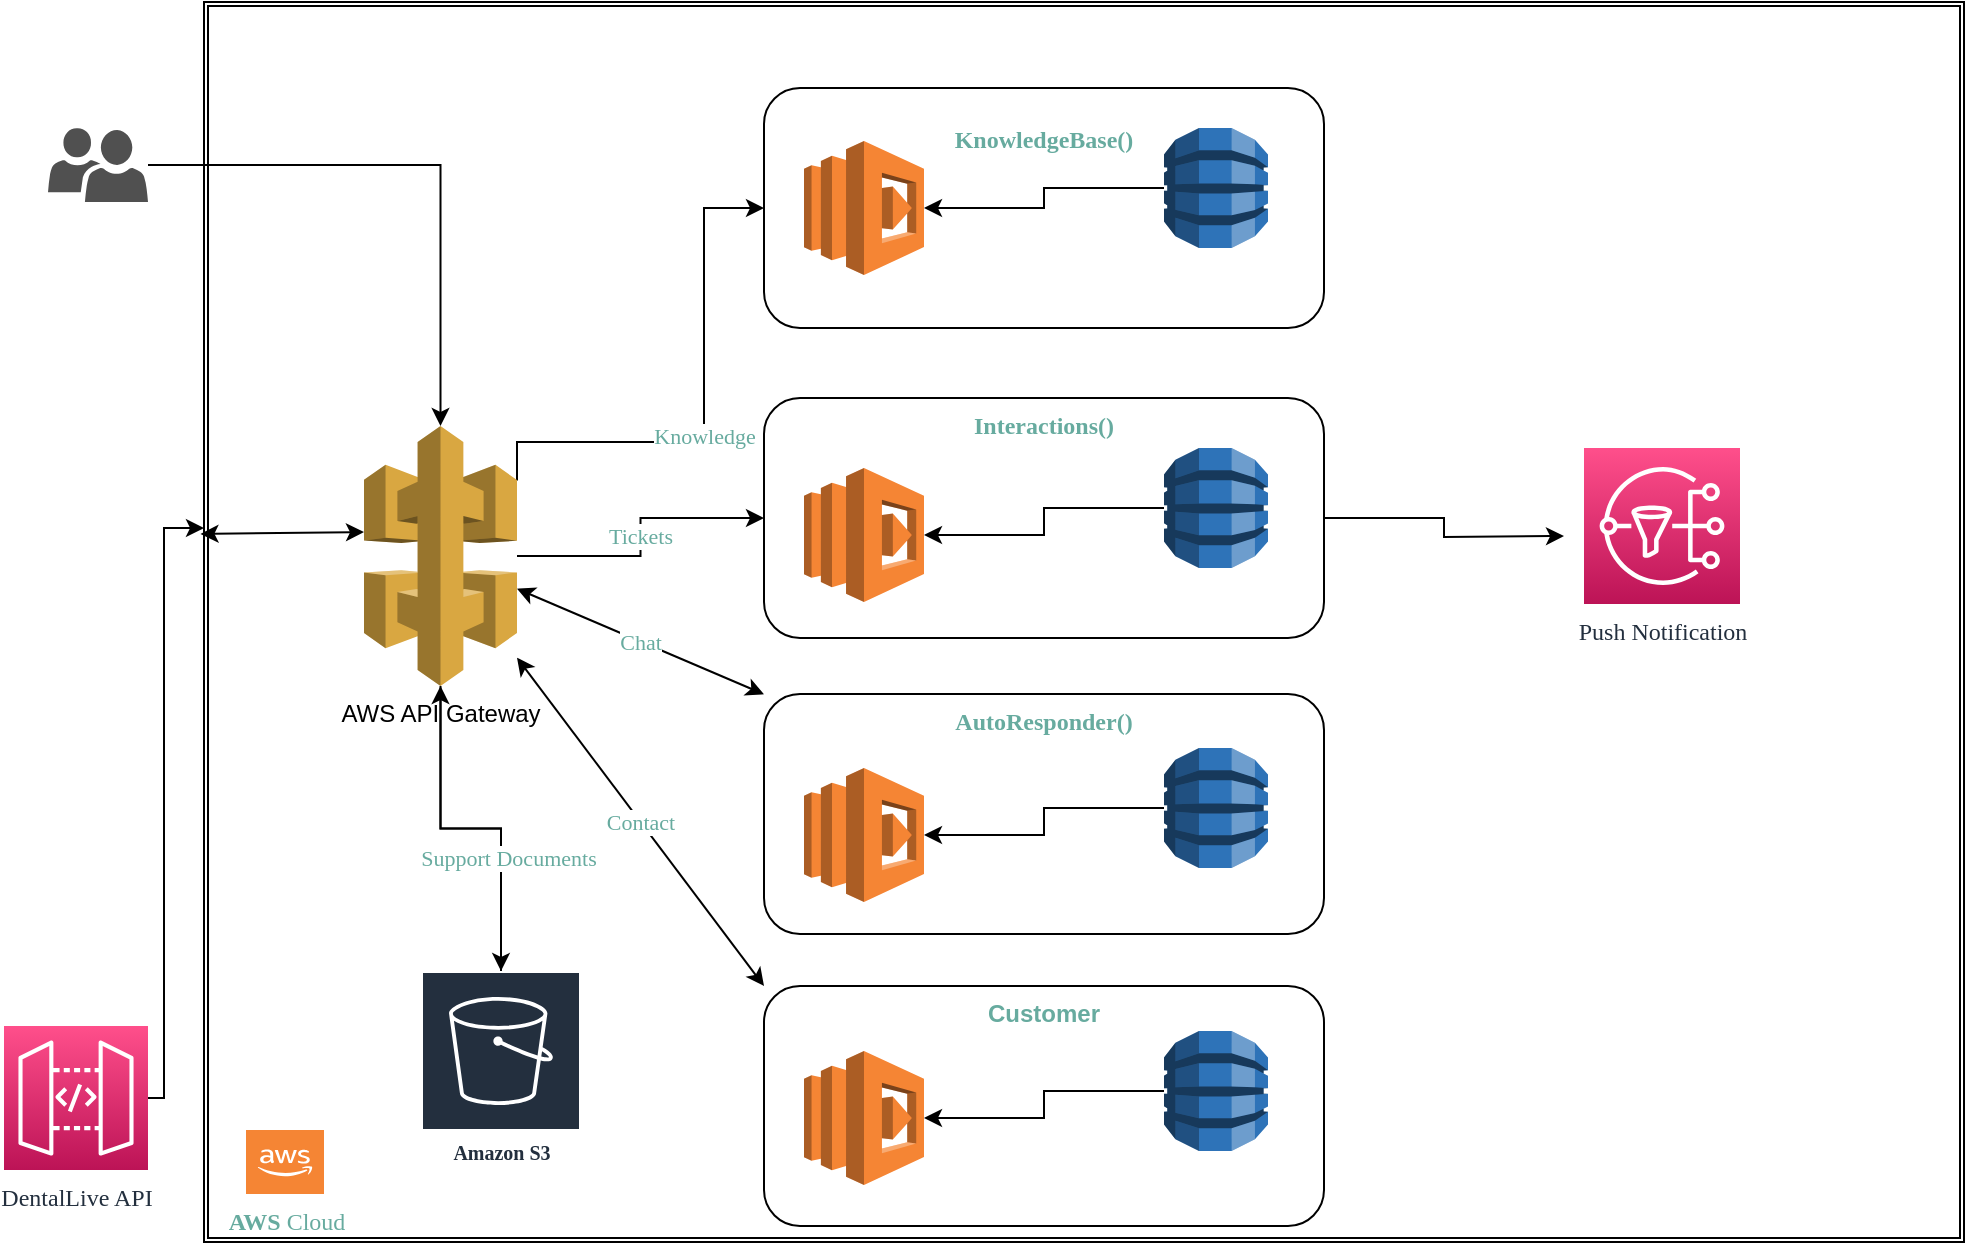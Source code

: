 <mxfile version="17.1.3" type="github">
  <diagram name="Page-1" id="822b0af5-4adb-64df-f703-e8dfc1f81529">
    <mxGraphModel dx="1364" dy="764" grid="1" gridSize="10" guides="1" tooltips="1" connect="1" arrows="1" fold="1" page="1" pageScale="1" pageWidth="1100" pageHeight="850" background="none" math="0" shadow="0">
      <root>
        <mxCell id="0" />
        <mxCell id="1" parent="0" />
        <mxCell id="rGzQgmq4WYCCHyZuW4Cq-5" value="" style="shape=ext;double=1;rounded=0;whiteSpace=wrap;html=1;" vertex="1" parent="1">
          <mxGeometry x="120" y="67" width="880" height="620" as="geometry" />
        </mxCell>
        <mxCell id="rGzQgmq4WYCCHyZuW4Cq-6" value="&lt;p&gt;&lt;font color=&quot;#67AB9F&quot;&gt;&lt;b&gt;&lt;font face=&quot;Verdana&quot;&gt;KnowledgeBase()&lt;/font&gt;&lt;/b&gt;&lt;/font&gt;&lt;/p&gt;" style="rounded=1;whiteSpace=wrap;html=1;align=center;verticalAlign=top;" vertex="1" parent="1">
          <mxGeometry x="400" y="110" width="280" height="120" as="geometry" />
        </mxCell>
        <mxCell id="rGzQgmq4WYCCHyZuW4Cq-57" style="edgeStyle=orthogonalEdgeStyle;rounded=0;orthogonalLoop=1;jettySize=auto;html=1;fontFamily=Verdana;fontColor=#67AB9F;" edge="1" parent="1" source="rGzQgmq4WYCCHyZuW4Cq-7">
          <mxGeometry relative="1" as="geometry">
            <mxPoint x="800" y="334" as="targetPoint" />
          </mxGeometry>
        </mxCell>
        <mxCell id="rGzQgmq4WYCCHyZuW4Cq-7" value="&lt;font color=&quot;#67AB9F&quot;&gt;&lt;b&gt;&lt;font face=&quot;Verdana&quot;&gt;Interactions()&lt;/font&gt;&lt;/b&gt;&lt;/font&gt;" style="rounded=1;whiteSpace=wrap;html=1;verticalAlign=top;" vertex="1" parent="1">
          <mxGeometry x="400" y="265" width="280" height="120" as="geometry" />
        </mxCell>
        <mxCell id="rGzQgmq4WYCCHyZuW4Cq-8" value="&lt;div&gt;&lt;font color=&quot;#67AB9F&quot;&gt;&lt;b&gt;&lt;font face=&quot;Verdana&quot;&gt;AutoResponder()&lt;/font&gt;&lt;/b&gt;&lt;/font&gt;&lt;/div&gt;&lt;div&gt;&lt;font color=&quot;#67AB9F&quot;&gt;&lt;b&gt;&lt;font face=&quot;Verdana&quot;&gt;&lt;br&gt;&lt;/font&gt;&lt;/b&gt;&lt;/font&gt;&lt;/div&gt;" style="rounded=1;whiteSpace=wrap;html=1;verticalAlign=top;" vertex="1" parent="1">
          <mxGeometry x="400" y="413" width="280" height="120" as="geometry" />
        </mxCell>
        <mxCell id="rGzQgmq4WYCCHyZuW4Cq-25" style="edgeStyle=orthogonalEdgeStyle;rounded=0;orthogonalLoop=1;jettySize=auto;html=1;exitX=1;exitY=0.21;exitDx=0;exitDy=0;exitPerimeter=0;entryX=0;entryY=0.5;entryDx=0;entryDy=0;fontFamily=Verdana;fontColor=#67AB9F;" edge="1" parent="1" source="rGzQgmq4WYCCHyZuW4Cq-10" target="rGzQgmq4WYCCHyZuW4Cq-6">
          <mxGeometry relative="1" as="geometry">
            <Array as="points">
              <mxPoint x="370" y="287" />
              <mxPoint x="370" y="170" />
            </Array>
          </mxGeometry>
        </mxCell>
        <mxCell id="rGzQgmq4WYCCHyZuW4Cq-26" value="Knowledge" style="edgeLabel;html=1;align=center;verticalAlign=middle;resizable=0;points=[];fontFamily=Verdana;fontColor=#67AB9F;" vertex="1" connectable="0" parent="rGzQgmq4WYCCHyZuW4Cq-25">
          <mxGeometry x="-0.105" relative="1" as="geometry">
            <mxPoint as="offset" />
          </mxGeometry>
        </mxCell>
        <mxCell id="rGzQgmq4WYCCHyZuW4Cq-27" value="Tickets" style="edgeStyle=orthogonalEdgeStyle;rounded=0;orthogonalLoop=1;jettySize=auto;html=1;entryX=0;entryY=0.5;entryDx=0;entryDy=0;fontFamily=Verdana;fontColor=#67AB9F;" edge="1" parent="1" source="rGzQgmq4WYCCHyZuW4Cq-10" target="rGzQgmq4WYCCHyZuW4Cq-7">
          <mxGeometry relative="1" as="geometry" />
        </mxCell>
        <mxCell id="rGzQgmq4WYCCHyZuW4Cq-34" style="edgeStyle=orthogonalEdgeStyle;rounded=0;orthogonalLoop=1;jettySize=auto;html=1;fontFamily=Verdana;fontColor=#67AB9F;" edge="1" parent="1" source="rGzQgmq4WYCCHyZuW4Cq-10" target="rGzQgmq4WYCCHyZuW4Cq-33">
          <mxGeometry relative="1" as="geometry" />
        </mxCell>
        <mxCell id="rGzQgmq4WYCCHyZuW4Cq-10" value="&lt;div&gt;AWS API Gateway&lt;/div&gt;&lt;div&gt;&lt;br&gt;&lt;/div&gt;" style="outlineConnect=0;dashed=0;verticalLabelPosition=bottom;verticalAlign=top;align=center;html=1;shape=mxgraph.aws3.api_gateway;fillColor=#D9A741;gradientColor=none;" vertex="1" parent="1">
          <mxGeometry x="200" y="279" width="76.5" height="130" as="geometry" />
        </mxCell>
        <mxCell id="rGzQgmq4WYCCHyZuW4Cq-11" value="" style="outlineConnect=0;dashed=0;verticalLabelPosition=bottom;verticalAlign=top;align=center;html=1;shape=mxgraph.aws3.lambda;fillColor=#F58534;gradientColor=none;" vertex="1" parent="1">
          <mxGeometry x="420" y="136.5" width="60" height="67" as="geometry" />
        </mxCell>
        <mxCell id="rGzQgmq4WYCCHyZuW4Cq-12" value="" style="outlineConnect=0;dashed=0;verticalLabelPosition=bottom;verticalAlign=top;align=center;html=1;shape=mxgraph.aws3.lambda;fillColor=#F58534;gradientColor=none;" vertex="1" parent="1">
          <mxGeometry x="420" y="300" width="60" height="67" as="geometry" />
        </mxCell>
        <mxCell id="rGzQgmq4WYCCHyZuW4Cq-13" value="" style="outlineConnect=0;dashed=0;verticalLabelPosition=bottom;verticalAlign=top;align=center;html=1;shape=mxgraph.aws3.lambda;fillColor=#F58534;gradientColor=none;" vertex="1" parent="1">
          <mxGeometry x="420" y="450" width="60" height="67" as="geometry" />
        </mxCell>
        <mxCell id="rGzQgmq4WYCCHyZuW4Cq-15" value="" style="edgeStyle=orthogonalEdgeStyle;rounded=0;orthogonalLoop=1;jettySize=auto;html=1;" edge="1" parent="1" source="rGzQgmq4WYCCHyZuW4Cq-14" target="rGzQgmq4WYCCHyZuW4Cq-11">
          <mxGeometry relative="1" as="geometry" />
        </mxCell>
        <mxCell id="rGzQgmq4WYCCHyZuW4Cq-14" value="" style="outlineConnect=0;dashed=0;verticalLabelPosition=bottom;verticalAlign=top;align=center;html=1;shape=mxgraph.aws3.dynamo_db;fillColor=#2E73B8;gradientColor=none;" vertex="1" parent="1">
          <mxGeometry x="600" y="130" width="52" height="60" as="geometry" />
        </mxCell>
        <mxCell id="rGzQgmq4WYCCHyZuW4Cq-18" style="edgeStyle=orthogonalEdgeStyle;rounded=0;orthogonalLoop=1;jettySize=auto;html=1;" edge="1" parent="1" source="rGzQgmq4WYCCHyZuW4Cq-16" target="rGzQgmq4WYCCHyZuW4Cq-12">
          <mxGeometry relative="1" as="geometry" />
        </mxCell>
        <mxCell id="rGzQgmq4WYCCHyZuW4Cq-16" value="" style="outlineConnect=0;dashed=0;verticalLabelPosition=bottom;verticalAlign=top;align=center;html=1;shape=mxgraph.aws3.dynamo_db;fillColor=#2E73B8;gradientColor=none;" vertex="1" parent="1">
          <mxGeometry x="600" y="290" width="52" height="60" as="geometry" />
        </mxCell>
        <mxCell id="rGzQgmq4WYCCHyZuW4Cq-20" style="edgeStyle=orthogonalEdgeStyle;rounded=0;orthogonalLoop=1;jettySize=auto;html=1;entryX=1;entryY=0.5;entryDx=0;entryDy=0;entryPerimeter=0;" edge="1" parent="1" source="rGzQgmq4WYCCHyZuW4Cq-19" target="rGzQgmq4WYCCHyZuW4Cq-13">
          <mxGeometry relative="1" as="geometry" />
        </mxCell>
        <mxCell id="rGzQgmq4WYCCHyZuW4Cq-19" value="" style="outlineConnect=0;dashed=0;verticalLabelPosition=bottom;verticalAlign=top;align=center;html=1;shape=mxgraph.aws3.dynamo_db;fillColor=#2E73B8;gradientColor=none;" vertex="1" parent="1">
          <mxGeometry x="600" y="440" width="52" height="60" as="geometry" />
        </mxCell>
        <mxCell id="rGzQgmq4WYCCHyZuW4Cq-22" style="edgeStyle=orthogonalEdgeStyle;rounded=0;orthogonalLoop=1;jettySize=auto;html=1;fontFamily=Verdana;fontColor=#67AB9F;" edge="1" parent="1" source="rGzQgmq4WYCCHyZuW4Cq-21" target="rGzQgmq4WYCCHyZuW4Cq-10">
          <mxGeometry relative="1" as="geometry" />
        </mxCell>
        <mxCell id="rGzQgmq4WYCCHyZuW4Cq-21" value="" style="sketch=0;pointerEvents=1;shadow=0;dashed=0;html=1;strokeColor=none;labelPosition=center;verticalLabelPosition=bottom;verticalAlign=top;align=center;fillColor=#505050;shape=mxgraph.mscae.intune.user_group;fontFamily=Verdana;fontColor=#67AB9F;" vertex="1" parent="1">
          <mxGeometry x="42" y="130" width="50" height="37" as="geometry" />
        </mxCell>
        <mxCell id="rGzQgmq4WYCCHyZuW4Cq-23" value="&lt;b&gt;AWS&lt;/b&gt; Cloud" style="outlineConnect=0;dashed=0;verticalLabelPosition=bottom;verticalAlign=top;align=center;html=1;shape=mxgraph.aws3.cloud_2;fillColor=#F58534;gradientColor=none;fontFamily=Verdana;fontColor=#67AB9F;horizontal=1;" vertex="1" parent="1">
          <mxGeometry x="141" y="631" width="39" height="32" as="geometry" />
        </mxCell>
        <mxCell id="rGzQgmq4WYCCHyZuW4Cq-28" value="&lt;font color=&quot;#67AB9F&quot;&gt;&lt;b&gt;Customer&lt;/b&gt;&lt;/font&gt;" style="rounded=1;whiteSpace=wrap;html=1;verticalAlign=top;" vertex="1" parent="1">
          <mxGeometry x="400" y="559" width="280" height="120" as="geometry" />
        </mxCell>
        <mxCell id="rGzQgmq4WYCCHyZuW4Cq-29" value="" style="outlineConnect=0;dashed=0;verticalLabelPosition=bottom;verticalAlign=top;align=center;html=1;shape=mxgraph.aws3.lambda;fillColor=#F58534;gradientColor=none;" vertex="1" parent="1">
          <mxGeometry x="420" y="591.5" width="60" height="67" as="geometry" />
        </mxCell>
        <mxCell id="rGzQgmq4WYCCHyZuW4Cq-30" style="edgeStyle=orthogonalEdgeStyle;rounded=0;orthogonalLoop=1;jettySize=auto;html=1;entryX=1;entryY=0.5;entryDx=0;entryDy=0;entryPerimeter=0;" edge="1" parent="1" source="rGzQgmq4WYCCHyZuW4Cq-31" target="rGzQgmq4WYCCHyZuW4Cq-29">
          <mxGeometry relative="1" as="geometry" />
        </mxCell>
        <mxCell id="rGzQgmq4WYCCHyZuW4Cq-31" value="" style="outlineConnect=0;dashed=0;verticalLabelPosition=bottom;verticalAlign=top;align=center;html=1;shape=mxgraph.aws3.dynamo_db;fillColor=#2E73B8;gradientColor=none;" vertex="1" parent="1">
          <mxGeometry x="600" y="581.5" width="52" height="60" as="geometry" />
        </mxCell>
        <mxCell id="rGzQgmq4WYCCHyZuW4Cq-35" style="edgeStyle=orthogonalEdgeStyle;rounded=0;orthogonalLoop=1;jettySize=auto;html=1;fontFamily=Verdana;fontColor=#67AB9F;" edge="1" parent="1" source="rGzQgmq4WYCCHyZuW4Cq-33" target="rGzQgmq4WYCCHyZuW4Cq-10">
          <mxGeometry relative="1" as="geometry" />
        </mxCell>
        <mxCell id="rGzQgmq4WYCCHyZuW4Cq-36" value="Support Documents" style="edgeLabel;html=1;align=center;verticalAlign=middle;resizable=0;points=[];fontFamily=Verdana;fontColor=#67AB9F;" vertex="1" connectable="0" parent="rGzQgmq4WYCCHyZuW4Cq-35">
          <mxGeometry x="-0.326" y="-2" relative="1" as="geometry">
            <mxPoint x="1" y="1" as="offset" />
          </mxGeometry>
        </mxCell>
        <mxCell id="rGzQgmq4WYCCHyZuW4Cq-33" value="Amazon S3" style="sketch=0;outlineConnect=0;fontColor=#232F3E;gradientColor=none;strokeColor=#ffffff;fillColor=#232F3E;dashed=0;verticalLabelPosition=middle;verticalAlign=bottom;align=center;html=1;whiteSpace=wrap;fontSize=10;fontStyle=1;spacing=3;shape=mxgraph.aws4.productIcon;prIcon=mxgraph.aws4.s3;fontFamily=Verdana;" vertex="1" parent="1">
          <mxGeometry x="228.5" y="551.5" width="80" height="100" as="geometry" />
        </mxCell>
        <mxCell id="rGzQgmq4WYCCHyZuW4Cq-43" style="edgeStyle=orthogonalEdgeStyle;rounded=0;orthogonalLoop=1;jettySize=auto;html=1;fontFamily=Verdana;fontColor=#67AB9F;" edge="1" parent="1" source="rGzQgmq4WYCCHyZuW4Cq-41" target="rGzQgmq4WYCCHyZuW4Cq-5">
          <mxGeometry relative="1" as="geometry">
            <Array as="points">
              <mxPoint x="100" y="615" />
              <mxPoint x="100" y="330" />
            </Array>
          </mxGeometry>
        </mxCell>
        <mxCell id="rGzQgmq4WYCCHyZuW4Cq-41" value="DentalLive API" style="sketch=0;points=[[0,0,0],[0.25,0,0],[0.5,0,0],[0.75,0,0],[1,0,0],[0,1,0],[0.25,1,0],[0.5,1,0],[0.75,1,0],[1,1,0],[0,0.25,0],[0,0.5,0],[0,0.75,0],[1,0.25,0],[1,0.5,0],[1,0.75,0]];outlineConnect=0;fontColor=#232F3E;gradientColor=#FF4F8B;gradientDirection=north;fillColor=#BC1356;strokeColor=#ffffff;dashed=0;verticalLabelPosition=bottom;verticalAlign=top;align=center;html=1;fontSize=12;fontStyle=0;aspect=fixed;shape=mxgraph.aws4.resourceIcon;resIcon=mxgraph.aws4.api_gateway;fontFamily=Verdana;" vertex="1" parent="1">
          <mxGeometry x="20" y="579" width="72" height="72" as="geometry" />
        </mxCell>
        <mxCell id="rGzQgmq4WYCCHyZuW4Cq-52" value="Chat" style="endArrow=classic;startArrow=classic;html=1;rounded=0;fontFamily=Verdana;fontColor=#67AB9F;" edge="1" parent="1" source="rGzQgmq4WYCCHyZuW4Cq-8" target="rGzQgmq4WYCCHyZuW4Cq-10">
          <mxGeometry width="50" height="50" relative="1" as="geometry">
            <mxPoint x="670" y="450" as="sourcePoint" />
            <mxPoint x="720" y="400" as="targetPoint" />
          </mxGeometry>
        </mxCell>
        <mxCell id="rGzQgmq4WYCCHyZuW4Cq-53" value="Contact" style="endArrow=classic;startArrow=classic;html=1;rounded=0;fontFamily=Verdana;fontColor=#67AB9F;exitX=0;exitY=0;exitDx=0;exitDy=0;" edge="1" parent="1" source="rGzQgmq4WYCCHyZuW4Cq-28" target="rGzQgmq4WYCCHyZuW4Cq-10">
          <mxGeometry width="50" height="50" relative="1" as="geometry">
            <mxPoint x="670" y="450" as="sourcePoint" />
            <mxPoint x="720" y="400" as="targetPoint" />
          </mxGeometry>
        </mxCell>
        <mxCell id="rGzQgmq4WYCCHyZuW4Cq-55" value="" style="endArrow=classic;startArrow=classic;html=1;rounded=0;fontFamily=Verdana;fontColor=#67AB9F;exitX=-0.002;exitY=0.429;exitDx=0;exitDy=0;exitPerimeter=0;entryX=0;entryY=0.408;entryDx=0;entryDy=0;entryPerimeter=0;" edge="1" parent="1" source="rGzQgmq4WYCCHyZuW4Cq-5" target="rGzQgmq4WYCCHyZuW4Cq-10">
          <mxGeometry width="50" height="50" relative="1" as="geometry">
            <mxPoint x="150" y="385" as="sourcePoint" />
            <mxPoint x="200" y="335" as="targetPoint" />
          </mxGeometry>
        </mxCell>
        <mxCell id="rGzQgmq4WYCCHyZuW4Cq-58" value="Push Notification" style="sketch=0;points=[[0,0,0],[0.25,0,0],[0.5,0,0],[0.75,0,0],[1,0,0],[0,1,0],[0.25,1,0],[0.5,1,0],[0.75,1,0],[1,1,0],[0,0.25,0],[0,0.5,0],[0,0.75,0],[1,0.25,0],[1,0.5,0],[1,0.75,0]];outlineConnect=0;fontColor=#232F3E;gradientColor=#FF4F8B;gradientDirection=north;fillColor=#BC1356;strokeColor=#ffffff;dashed=0;verticalLabelPosition=bottom;verticalAlign=top;align=center;html=1;fontSize=12;fontStyle=0;aspect=fixed;shape=mxgraph.aws4.resourceIcon;resIcon=mxgraph.aws4.sns;fontFamily=Verdana;" vertex="1" parent="1">
          <mxGeometry x="810" y="290" width="78" height="78" as="geometry" />
        </mxCell>
      </root>
    </mxGraphModel>
  </diagram>
</mxfile>
